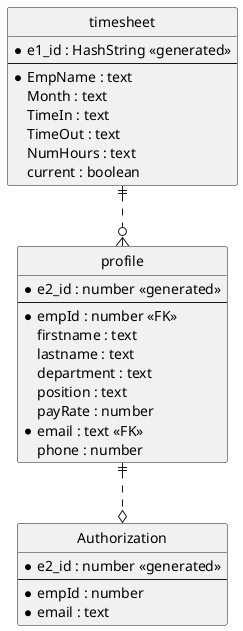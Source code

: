 @startuml
' hide the spot
hide circle

' avoid problems with angled crows feet
skinparam linetype ortho

entity "timesheet" as e01 {
  *e1_id : HashString <<generated>>
  --
  *EmpName : text
  Month : text
  TimeIn : text
  TimeOut : text
  NumHours : text
  current : boolean
}

entity "profile" as e02 {
  *e2_id : number <<generated>>
  --
  *empId : number <<FK>>
  firstname : text
  lastname : text
  department : text
  position : text
  payRate : number
  *email : text <<FK>>
  phone : number
}


entity "Authorization" as e03 {
  *e2_id : number <<generated>>
  --
  *empId : number 
  *email : text
}


e01 ||..o{ e02
e02 ||..o e03
@enduml